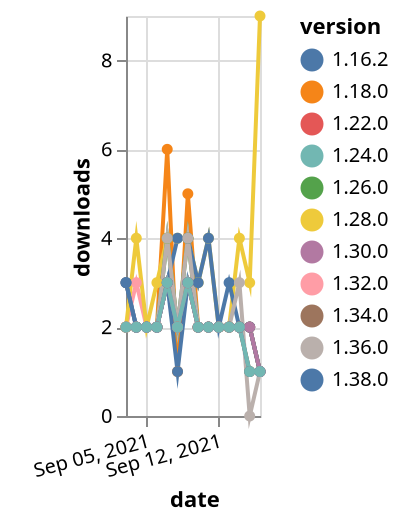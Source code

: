{"$schema": "https://vega.github.io/schema/vega-lite/v5.json", "description": "A simple bar chart with embedded data.", "data": {"values": [{"date": "2021-09-03", "total": 1042, "delta": 3, "version": "1.34.0"}, {"date": "2021-09-04", "total": 1044, "delta": 2, "version": "1.34.0"}, {"date": "2021-09-05", "total": 1046, "delta": 2, "version": "1.34.0"}, {"date": "2021-09-06", "total": 1048, "delta": 2, "version": "1.34.0"}, {"date": "2021-09-07", "total": 1051, "delta": 3, "version": "1.34.0"}, {"date": "2021-09-08", "total": 1053, "delta": 2, "version": "1.34.0"}, {"date": "2021-09-09", "total": 1056, "delta": 3, "version": "1.34.0"}, {"date": "2021-09-10", "total": 1058, "delta": 2, "version": "1.34.0"}, {"date": "2021-09-11", "total": 1060, "delta": 2, "version": "1.34.0"}, {"date": "2021-09-12", "total": 1062, "delta": 2, "version": "1.34.0"}, {"date": "2021-09-13", "total": 1064, "delta": 2, "version": "1.34.0"}, {"date": "2021-09-14", "total": 1066, "delta": 2, "version": "1.34.0"}, {"date": "2021-09-15", "total": 1068, "delta": 2, "version": "1.34.0"}, {"date": "2021-09-16", "total": 1069, "delta": 1, "version": "1.34.0"}, {"date": "2021-09-03", "total": 4815, "delta": 2, "version": "1.18.0"}, {"date": "2021-09-04", "total": 4817, "delta": 2, "version": "1.18.0"}, {"date": "2021-09-05", "total": 4819, "delta": 2, "version": "1.18.0"}, {"date": "2021-09-06", "total": 4821, "delta": 2, "version": "1.18.0"}, {"date": "2021-09-07", "total": 4827, "delta": 6, "version": "1.18.0"}, {"date": "2021-09-08", "total": 4828, "delta": 1, "version": "1.18.0"}, {"date": "2021-09-09", "total": 4833, "delta": 5, "version": "1.18.0"}, {"date": "2021-09-10", "total": 4835, "delta": 2, "version": "1.18.0"}, {"date": "2021-09-11", "total": 4837, "delta": 2, "version": "1.18.0"}, {"date": "2021-09-12", "total": 4839, "delta": 2, "version": "1.18.0"}, {"date": "2021-09-13", "total": 4841, "delta": 2, "version": "1.18.0"}, {"date": "2021-09-14", "total": 4843, "delta": 2, "version": "1.18.0"}, {"date": "2021-09-15", "total": 4844, "delta": 1, "version": "1.18.0"}, {"date": "2021-09-16", "total": 4845, "delta": 1, "version": "1.18.0"}, {"date": "2021-09-03", "total": 1515, "delta": 2, "version": "1.32.0"}, {"date": "2021-09-04", "total": 1518, "delta": 3, "version": "1.32.0"}, {"date": "2021-09-05", "total": 1520, "delta": 2, "version": "1.32.0"}, {"date": "2021-09-06", "total": 1522, "delta": 2, "version": "1.32.0"}, {"date": "2021-09-07", "total": 1525, "delta": 3, "version": "1.32.0"}, {"date": "2021-09-08", "total": 1527, "delta": 2, "version": "1.32.0"}, {"date": "2021-09-09", "total": 1530, "delta": 3, "version": "1.32.0"}, {"date": "2021-09-10", "total": 1532, "delta": 2, "version": "1.32.0"}, {"date": "2021-09-11", "total": 1534, "delta": 2, "version": "1.32.0"}, {"date": "2021-09-12", "total": 1536, "delta": 2, "version": "1.32.0"}, {"date": "2021-09-13", "total": 1538, "delta": 2, "version": "1.32.0"}, {"date": "2021-09-14", "total": 1540, "delta": 2, "version": "1.32.0"}, {"date": "2021-09-15", "total": 1542, "delta": 2, "version": "1.32.0"}, {"date": "2021-09-16", "total": 1543, "delta": 1, "version": "1.32.0"}, {"date": "2021-09-03", "total": 2796, "delta": 2, "version": "1.22.0"}, {"date": "2021-09-04", "total": 2798, "delta": 2, "version": "1.22.0"}, {"date": "2021-09-05", "total": 2800, "delta": 2, "version": "1.22.0"}, {"date": "2021-09-06", "total": 2802, "delta": 2, "version": "1.22.0"}, {"date": "2021-09-07", "total": 2805, "delta": 3, "version": "1.22.0"}, {"date": "2021-09-08", "total": 2807, "delta": 2, "version": "1.22.0"}, {"date": "2021-09-09", "total": 2810, "delta": 3, "version": "1.22.0"}, {"date": "2021-09-10", "total": 2812, "delta": 2, "version": "1.22.0"}, {"date": "2021-09-11", "total": 2814, "delta": 2, "version": "1.22.0"}, {"date": "2021-09-12", "total": 2816, "delta": 2, "version": "1.22.0"}, {"date": "2021-09-13", "total": 2818, "delta": 2, "version": "1.22.0"}, {"date": "2021-09-14", "total": 2820, "delta": 2, "version": "1.22.0"}, {"date": "2021-09-15", "total": 2822, "delta": 2, "version": "1.22.0"}, {"date": "2021-09-16", "total": 2823, "delta": 1, "version": "1.22.0"}, {"date": "2021-09-03", "total": 4312, "delta": 2, "version": "1.28.0"}, {"date": "2021-09-04", "total": 4316, "delta": 4, "version": "1.28.0"}, {"date": "2021-09-05", "total": 4318, "delta": 2, "version": "1.28.0"}, {"date": "2021-09-06", "total": 4321, "delta": 3, "version": "1.28.0"}, {"date": "2021-09-07", "total": 4325, "delta": 4, "version": "1.28.0"}, {"date": "2021-09-08", "total": 4329, "delta": 4, "version": "1.28.0"}, {"date": "2021-09-09", "total": 4333, "delta": 4, "version": "1.28.0"}, {"date": "2021-09-10", "total": 4336, "delta": 3, "version": "1.28.0"}, {"date": "2021-09-11", "total": 4340, "delta": 4, "version": "1.28.0"}, {"date": "2021-09-12", "total": 4342, "delta": 2, "version": "1.28.0"}, {"date": "2021-09-13", "total": 4344, "delta": 2, "version": "1.28.0"}, {"date": "2021-09-14", "total": 4348, "delta": 4, "version": "1.28.0"}, {"date": "2021-09-15", "total": 4351, "delta": 3, "version": "1.28.0"}, {"date": "2021-09-16", "total": 4360, "delta": 9, "version": "1.28.0"}, {"date": "2021-09-03", "total": 3192, "delta": 2, "version": "1.26.0"}, {"date": "2021-09-04", "total": 3194, "delta": 2, "version": "1.26.0"}, {"date": "2021-09-05", "total": 3196, "delta": 2, "version": "1.26.0"}, {"date": "2021-09-06", "total": 3198, "delta": 2, "version": "1.26.0"}, {"date": "2021-09-07", "total": 3202, "delta": 4, "version": "1.26.0"}, {"date": "2021-09-08", "total": 3204, "delta": 2, "version": "1.26.0"}, {"date": "2021-09-09", "total": 3208, "delta": 4, "version": "1.26.0"}, {"date": "2021-09-10", "total": 3210, "delta": 2, "version": "1.26.0"}, {"date": "2021-09-11", "total": 3212, "delta": 2, "version": "1.26.0"}, {"date": "2021-09-12", "total": 3214, "delta": 2, "version": "1.26.0"}, {"date": "2021-09-13", "total": 3216, "delta": 2, "version": "1.26.0"}, {"date": "2021-09-14", "total": 3218, "delta": 2, "version": "1.26.0"}, {"date": "2021-09-15", "total": 3220, "delta": 2, "version": "1.26.0"}, {"date": "2021-09-16", "total": 3221, "delta": 1, "version": "1.26.0"}, {"date": "2021-09-03", "total": 256, "delta": 3, "version": "1.38.0"}, {"date": "2021-09-04", "total": 258, "delta": 2, "version": "1.38.0"}, {"date": "2021-09-05", "total": 260, "delta": 2, "version": "1.38.0"}, {"date": "2021-09-06", "total": 262, "delta": 2, "version": "1.38.0"}, {"date": "2021-09-07", "total": 265, "delta": 3, "version": "1.38.0"}, {"date": "2021-09-08", "total": 269, "delta": 4, "version": "1.38.0"}, {"date": "2021-09-09", "total": 273, "delta": 4, "version": "1.38.0"}, {"date": "2021-09-10", "total": 276, "delta": 3, "version": "1.38.0"}, {"date": "2021-09-11", "total": 280, "delta": 4, "version": "1.38.0"}, {"date": "2021-09-12", "total": 282, "delta": 2, "version": "1.38.0"}, {"date": "2021-09-13", "total": 285, "delta": 3, "version": "1.38.0"}, {"date": "2021-09-14", "total": 287, "delta": 2, "version": "1.38.0"}, {"date": "2021-09-15", "total": 289, "delta": 2, "version": "1.38.0"}, {"date": "2021-09-16", "total": 290, "delta": 1, "version": "1.38.0"}, {"date": "2021-09-03", "total": 763, "delta": 2, "version": "1.36.0"}, {"date": "2021-09-04", "total": 765, "delta": 2, "version": "1.36.0"}, {"date": "2021-09-05", "total": 767, "delta": 2, "version": "1.36.0"}, {"date": "2021-09-06", "total": 769, "delta": 2, "version": "1.36.0"}, {"date": "2021-09-07", "total": 773, "delta": 4, "version": "1.36.0"}, {"date": "2021-09-08", "total": 775, "delta": 2, "version": "1.36.0"}, {"date": "2021-09-09", "total": 779, "delta": 4, "version": "1.36.0"}, {"date": "2021-09-10", "total": 781, "delta": 2, "version": "1.36.0"}, {"date": "2021-09-11", "total": 783, "delta": 2, "version": "1.36.0"}, {"date": "2021-09-12", "total": 785, "delta": 2, "version": "1.36.0"}, {"date": "2021-09-13", "total": 787, "delta": 2, "version": "1.36.0"}, {"date": "2021-09-14", "total": 790, "delta": 3, "version": "1.36.0"}, {"date": "2021-09-15", "total": 790, "delta": 0, "version": "1.36.0"}, {"date": "2021-09-16", "total": 791, "delta": 1, "version": "1.36.0"}, {"date": "2021-09-03", "total": 5265, "delta": 3, "version": "1.16.2"}, {"date": "2021-09-04", "total": 5267, "delta": 2, "version": "1.16.2"}, {"date": "2021-09-05", "total": 5269, "delta": 2, "version": "1.16.2"}, {"date": "2021-09-06", "total": 5271, "delta": 2, "version": "1.16.2"}, {"date": "2021-09-07", "total": 5274, "delta": 3, "version": "1.16.2"}, {"date": "2021-09-08", "total": 5275, "delta": 1, "version": "1.16.2"}, {"date": "2021-09-09", "total": 5278, "delta": 3, "version": "1.16.2"}, {"date": "2021-09-10", "total": 5280, "delta": 2, "version": "1.16.2"}, {"date": "2021-09-11", "total": 5282, "delta": 2, "version": "1.16.2"}, {"date": "2021-09-12", "total": 5284, "delta": 2, "version": "1.16.2"}, {"date": "2021-09-13", "total": 5286, "delta": 2, "version": "1.16.2"}, {"date": "2021-09-14", "total": 5288, "delta": 2, "version": "1.16.2"}, {"date": "2021-09-15", "total": 5289, "delta": 1, "version": "1.16.2"}, {"date": "2021-09-16", "total": 5290, "delta": 1, "version": "1.16.2"}, {"date": "2021-09-03", "total": 1706, "delta": 2, "version": "1.30.0"}, {"date": "2021-09-04", "total": 1708, "delta": 2, "version": "1.30.0"}, {"date": "2021-09-05", "total": 1710, "delta": 2, "version": "1.30.0"}, {"date": "2021-09-06", "total": 1712, "delta": 2, "version": "1.30.0"}, {"date": "2021-09-07", "total": 1715, "delta": 3, "version": "1.30.0"}, {"date": "2021-09-08", "total": 1717, "delta": 2, "version": "1.30.0"}, {"date": "2021-09-09", "total": 1720, "delta": 3, "version": "1.30.0"}, {"date": "2021-09-10", "total": 1722, "delta": 2, "version": "1.30.0"}, {"date": "2021-09-11", "total": 1724, "delta": 2, "version": "1.30.0"}, {"date": "2021-09-12", "total": 1726, "delta": 2, "version": "1.30.0"}, {"date": "2021-09-13", "total": 1728, "delta": 2, "version": "1.30.0"}, {"date": "2021-09-14", "total": 1730, "delta": 2, "version": "1.30.0"}, {"date": "2021-09-15", "total": 1732, "delta": 2, "version": "1.30.0"}, {"date": "2021-09-16", "total": 1733, "delta": 1, "version": "1.30.0"}, {"date": "2021-09-03", "total": 4481, "delta": 2, "version": "1.24.0"}, {"date": "2021-09-04", "total": 4483, "delta": 2, "version": "1.24.0"}, {"date": "2021-09-05", "total": 4485, "delta": 2, "version": "1.24.0"}, {"date": "2021-09-06", "total": 4487, "delta": 2, "version": "1.24.0"}, {"date": "2021-09-07", "total": 4490, "delta": 3, "version": "1.24.0"}, {"date": "2021-09-08", "total": 4492, "delta": 2, "version": "1.24.0"}, {"date": "2021-09-09", "total": 4495, "delta": 3, "version": "1.24.0"}, {"date": "2021-09-10", "total": 4497, "delta": 2, "version": "1.24.0"}, {"date": "2021-09-11", "total": 4499, "delta": 2, "version": "1.24.0"}, {"date": "2021-09-12", "total": 4501, "delta": 2, "version": "1.24.0"}, {"date": "2021-09-13", "total": 4503, "delta": 2, "version": "1.24.0"}, {"date": "2021-09-14", "total": 4505, "delta": 2, "version": "1.24.0"}, {"date": "2021-09-15", "total": 4506, "delta": 1, "version": "1.24.0"}, {"date": "2021-09-16", "total": 4507, "delta": 1, "version": "1.24.0"}]}, "width": "container", "mark": {"type": "line", "point": {"filled": true}}, "encoding": {"x": {"field": "date", "type": "temporal", "timeUnit": "yearmonthdate", "title": "date", "axis": {"labelAngle": -15}}, "y": {"field": "delta", "type": "quantitative", "title": "downloads"}, "color": {"field": "version", "type": "nominal"}, "tooltip": {"field": "delta"}}}